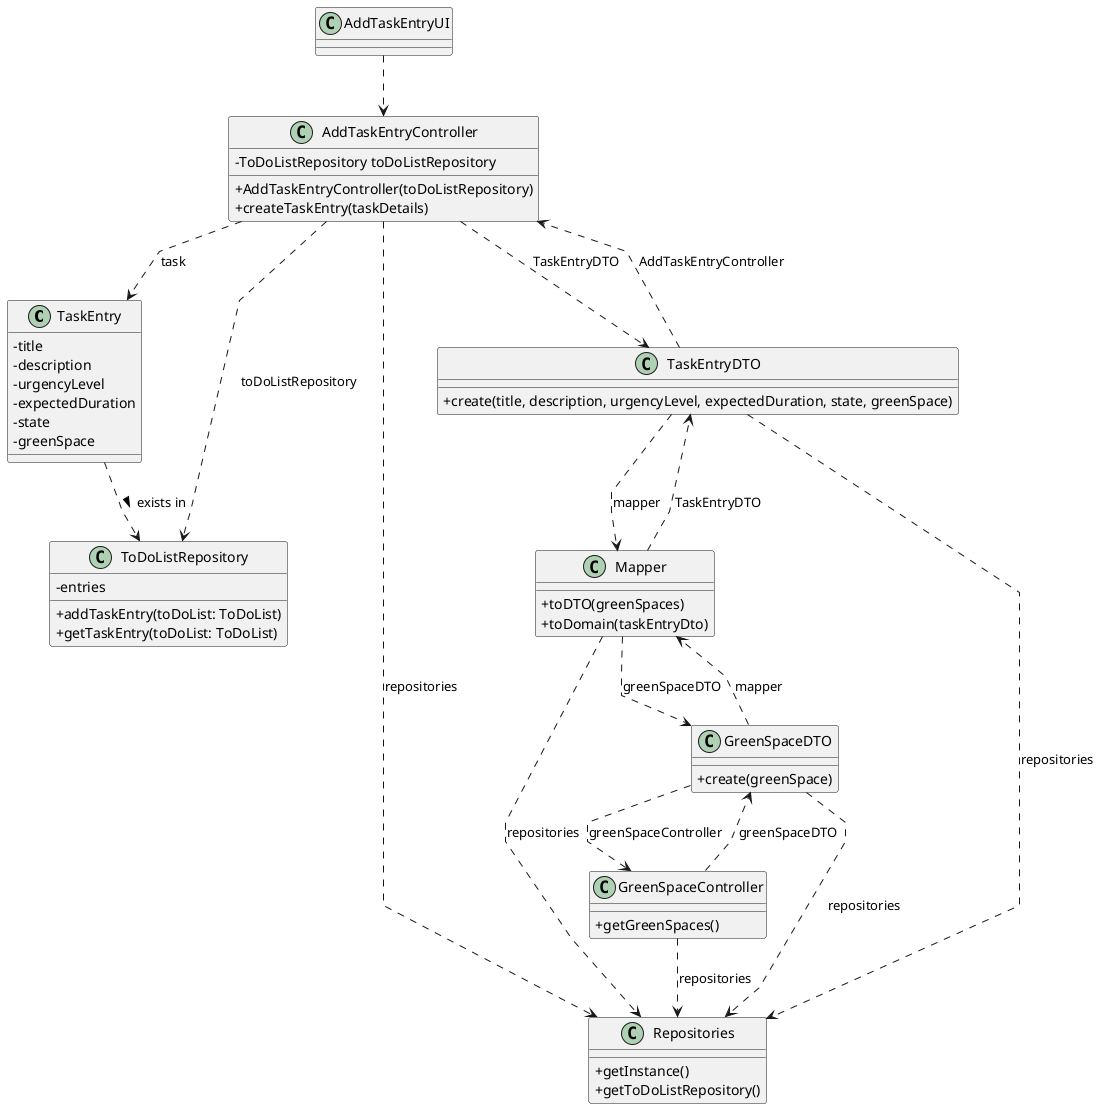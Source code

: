 @startuml
'skinparam monochrome true
skinparam packageStyle rectangle
skinparam shadowing false
skinparam linetype polyline
'skinparam linetype orto

skinparam classAttributeIconSize 0

class "TaskEntry" {
        -title
        -description
        -urgencyLevel
        -expectedDuration
        -state
        -greenSpace

}



class "AddTaskEntryController" {
    - ToDoListRepository toDoListRepository
    + AddTaskEntryController(toDoListRepository)
    + createTaskEntry(taskDetails)
}

class "ToDoListRepository" {
    -entries
    + addTaskEntry(toDoList: ToDoList)
    + getTaskEntry(toDoList: ToDoList)
}

class "AddTaskEntryUI" {
}

class "Repositories" {
    + getInstance()
    + getToDoListRepository()
}

class "GreenSpaceController" {
    + getGreenSpaces()
}

class "Mapper" {
    + toDTO(greenSpaces)
    + toDomain(taskEntryDto)
}

class "GreenSpaceDTO" {
    + create(greenSpace)
}

class "TaskEntryDTO" {
    + create(title, description, urgencyLevel, expectedDuration, state, greenSpace)
}





AddTaskEntryController ..> ToDoListRepository : toDoListRepository

AddTaskEntryController ..> TaskEntry : task
TaskEntry ..> ToDoListRepository : exists in >
AddTaskEntryUI ..> AddTaskEntryController


AddTaskEntryController ..> Repositories : repositories

GreenSpaceController ..> Repositories : repositories

Mapper ..> Repositories : repositories
GreenSpaceDTO ..> Repositories : repositories
TaskEntryDTO ..> Repositories : repositories

GreenSpaceController ..> GreenSpaceDTO : greenSpaceDTO
GreenSpaceDTO ..> GreenSpaceController : greenSpaceController

Mapper ..> GreenSpaceDTO : greenSpaceDTO
GreenSpaceDTO ..> Mapper : mapper

Mapper ..> TaskEntryDTO : TaskEntryDTO
TaskEntryDTO ..> Mapper : mapper

AddTaskEntryController ..> TaskEntryDTO : TaskEntryDTO
TaskEntryDTO ..> AddTaskEntryController : AddTaskEntryController

@enduml